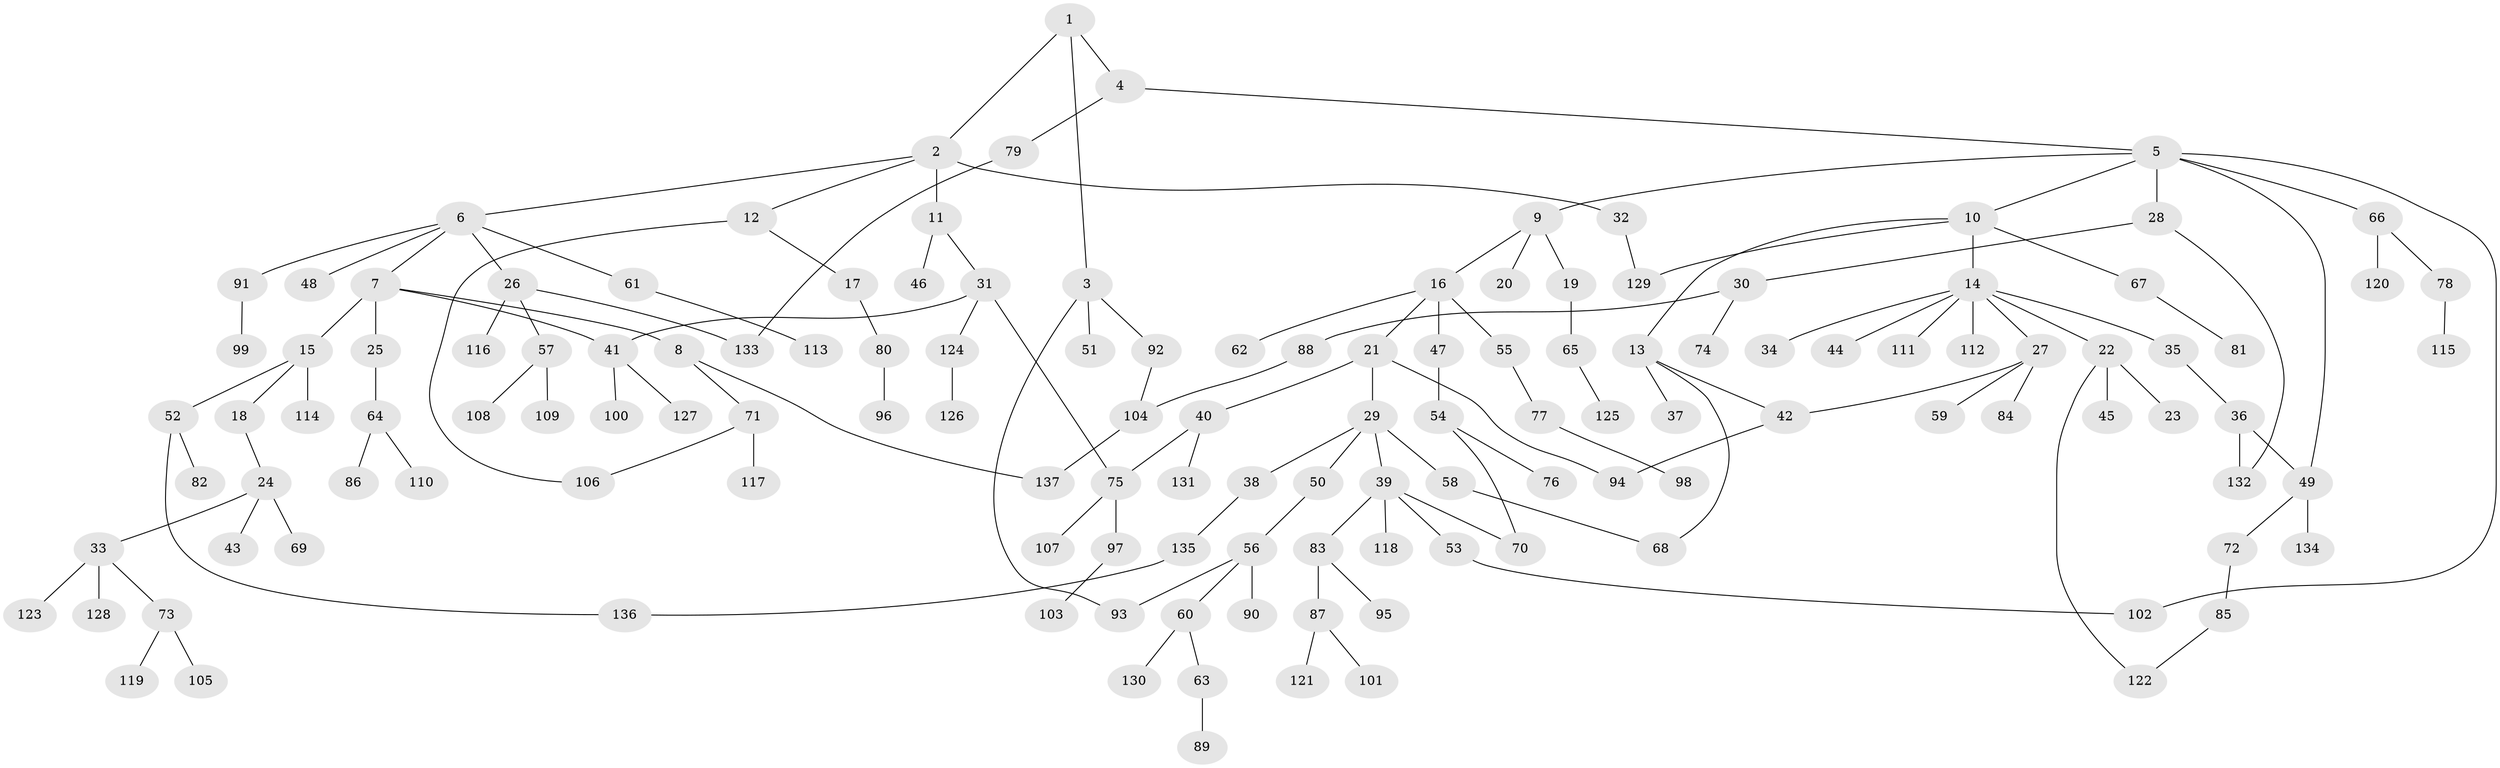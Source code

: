 // Generated by graph-tools (version 1.1) at 2025/13/03/09/25 04:13:22]
// undirected, 137 vertices, 153 edges
graph export_dot {
graph [start="1"]
  node [color=gray90,style=filled];
  1;
  2;
  3;
  4;
  5;
  6;
  7;
  8;
  9;
  10;
  11;
  12;
  13;
  14;
  15;
  16;
  17;
  18;
  19;
  20;
  21;
  22;
  23;
  24;
  25;
  26;
  27;
  28;
  29;
  30;
  31;
  32;
  33;
  34;
  35;
  36;
  37;
  38;
  39;
  40;
  41;
  42;
  43;
  44;
  45;
  46;
  47;
  48;
  49;
  50;
  51;
  52;
  53;
  54;
  55;
  56;
  57;
  58;
  59;
  60;
  61;
  62;
  63;
  64;
  65;
  66;
  67;
  68;
  69;
  70;
  71;
  72;
  73;
  74;
  75;
  76;
  77;
  78;
  79;
  80;
  81;
  82;
  83;
  84;
  85;
  86;
  87;
  88;
  89;
  90;
  91;
  92;
  93;
  94;
  95;
  96;
  97;
  98;
  99;
  100;
  101;
  102;
  103;
  104;
  105;
  106;
  107;
  108;
  109;
  110;
  111;
  112;
  113;
  114;
  115;
  116;
  117;
  118;
  119;
  120;
  121;
  122;
  123;
  124;
  125;
  126;
  127;
  128;
  129;
  130;
  131;
  132;
  133;
  134;
  135;
  136;
  137;
  1 -- 2;
  1 -- 3;
  1 -- 4;
  2 -- 6;
  2 -- 11;
  2 -- 12;
  2 -- 32;
  3 -- 51;
  3 -- 92;
  3 -- 93;
  4 -- 5;
  4 -- 79;
  5 -- 9;
  5 -- 10;
  5 -- 28;
  5 -- 66;
  5 -- 102;
  5 -- 49;
  6 -- 7;
  6 -- 26;
  6 -- 48;
  6 -- 61;
  6 -- 91;
  7 -- 8;
  7 -- 15;
  7 -- 25;
  7 -- 41;
  8 -- 71;
  8 -- 137;
  9 -- 16;
  9 -- 19;
  9 -- 20;
  10 -- 13;
  10 -- 14;
  10 -- 67;
  10 -- 129;
  11 -- 31;
  11 -- 46;
  12 -- 17;
  12 -- 106;
  13 -- 37;
  13 -- 42;
  13 -- 68;
  14 -- 22;
  14 -- 27;
  14 -- 34;
  14 -- 35;
  14 -- 44;
  14 -- 111;
  14 -- 112;
  15 -- 18;
  15 -- 52;
  15 -- 114;
  16 -- 21;
  16 -- 47;
  16 -- 55;
  16 -- 62;
  17 -- 80;
  18 -- 24;
  19 -- 65;
  21 -- 29;
  21 -- 40;
  21 -- 94;
  22 -- 23;
  22 -- 45;
  22 -- 122;
  24 -- 33;
  24 -- 43;
  24 -- 69;
  25 -- 64;
  26 -- 57;
  26 -- 116;
  26 -- 133;
  27 -- 59;
  27 -- 84;
  27 -- 42;
  28 -- 30;
  28 -- 132;
  29 -- 38;
  29 -- 39;
  29 -- 50;
  29 -- 58;
  30 -- 74;
  30 -- 88;
  31 -- 41;
  31 -- 75;
  31 -- 124;
  32 -- 129;
  33 -- 73;
  33 -- 123;
  33 -- 128;
  35 -- 36;
  36 -- 49;
  36 -- 132;
  38 -- 135;
  39 -- 53;
  39 -- 70;
  39 -- 83;
  39 -- 118;
  40 -- 131;
  40 -- 75;
  41 -- 100;
  41 -- 127;
  42 -- 94;
  47 -- 54;
  49 -- 72;
  49 -- 134;
  50 -- 56;
  52 -- 82;
  52 -- 136;
  53 -- 102;
  54 -- 76;
  54 -- 70;
  55 -- 77;
  56 -- 60;
  56 -- 90;
  56 -- 93;
  57 -- 108;
  57 -- 109;
  58 -- 68;
  60 -- 63;
  60 -- 130;
  61 -- 113;
  63 -- 89;
  64 -- 86;
  64 -- 110;
  65 -- 125;
  66 -- 78;
  66 -- 120;
  67 -- 81;
  71 -- 117;
  71 -- 106;
  72 -- 85;
  73 -- 105;
  73 -- 119;
  75 -- 97;
  75 -- 107;
  77 -- 98;
  78 -- 115;
  79 -- 133;
  80 -- 96;
  83 -- 87;
  83 -- 95;
  85 -- 122;
  87 -- 101;
  87 -- 121;
  88 -- 104;
  91 -- 99;
  92 -- 104;
  97 -- 103;
  104 -- 137;
  124 -- 126;
  135 -- 136;
}
